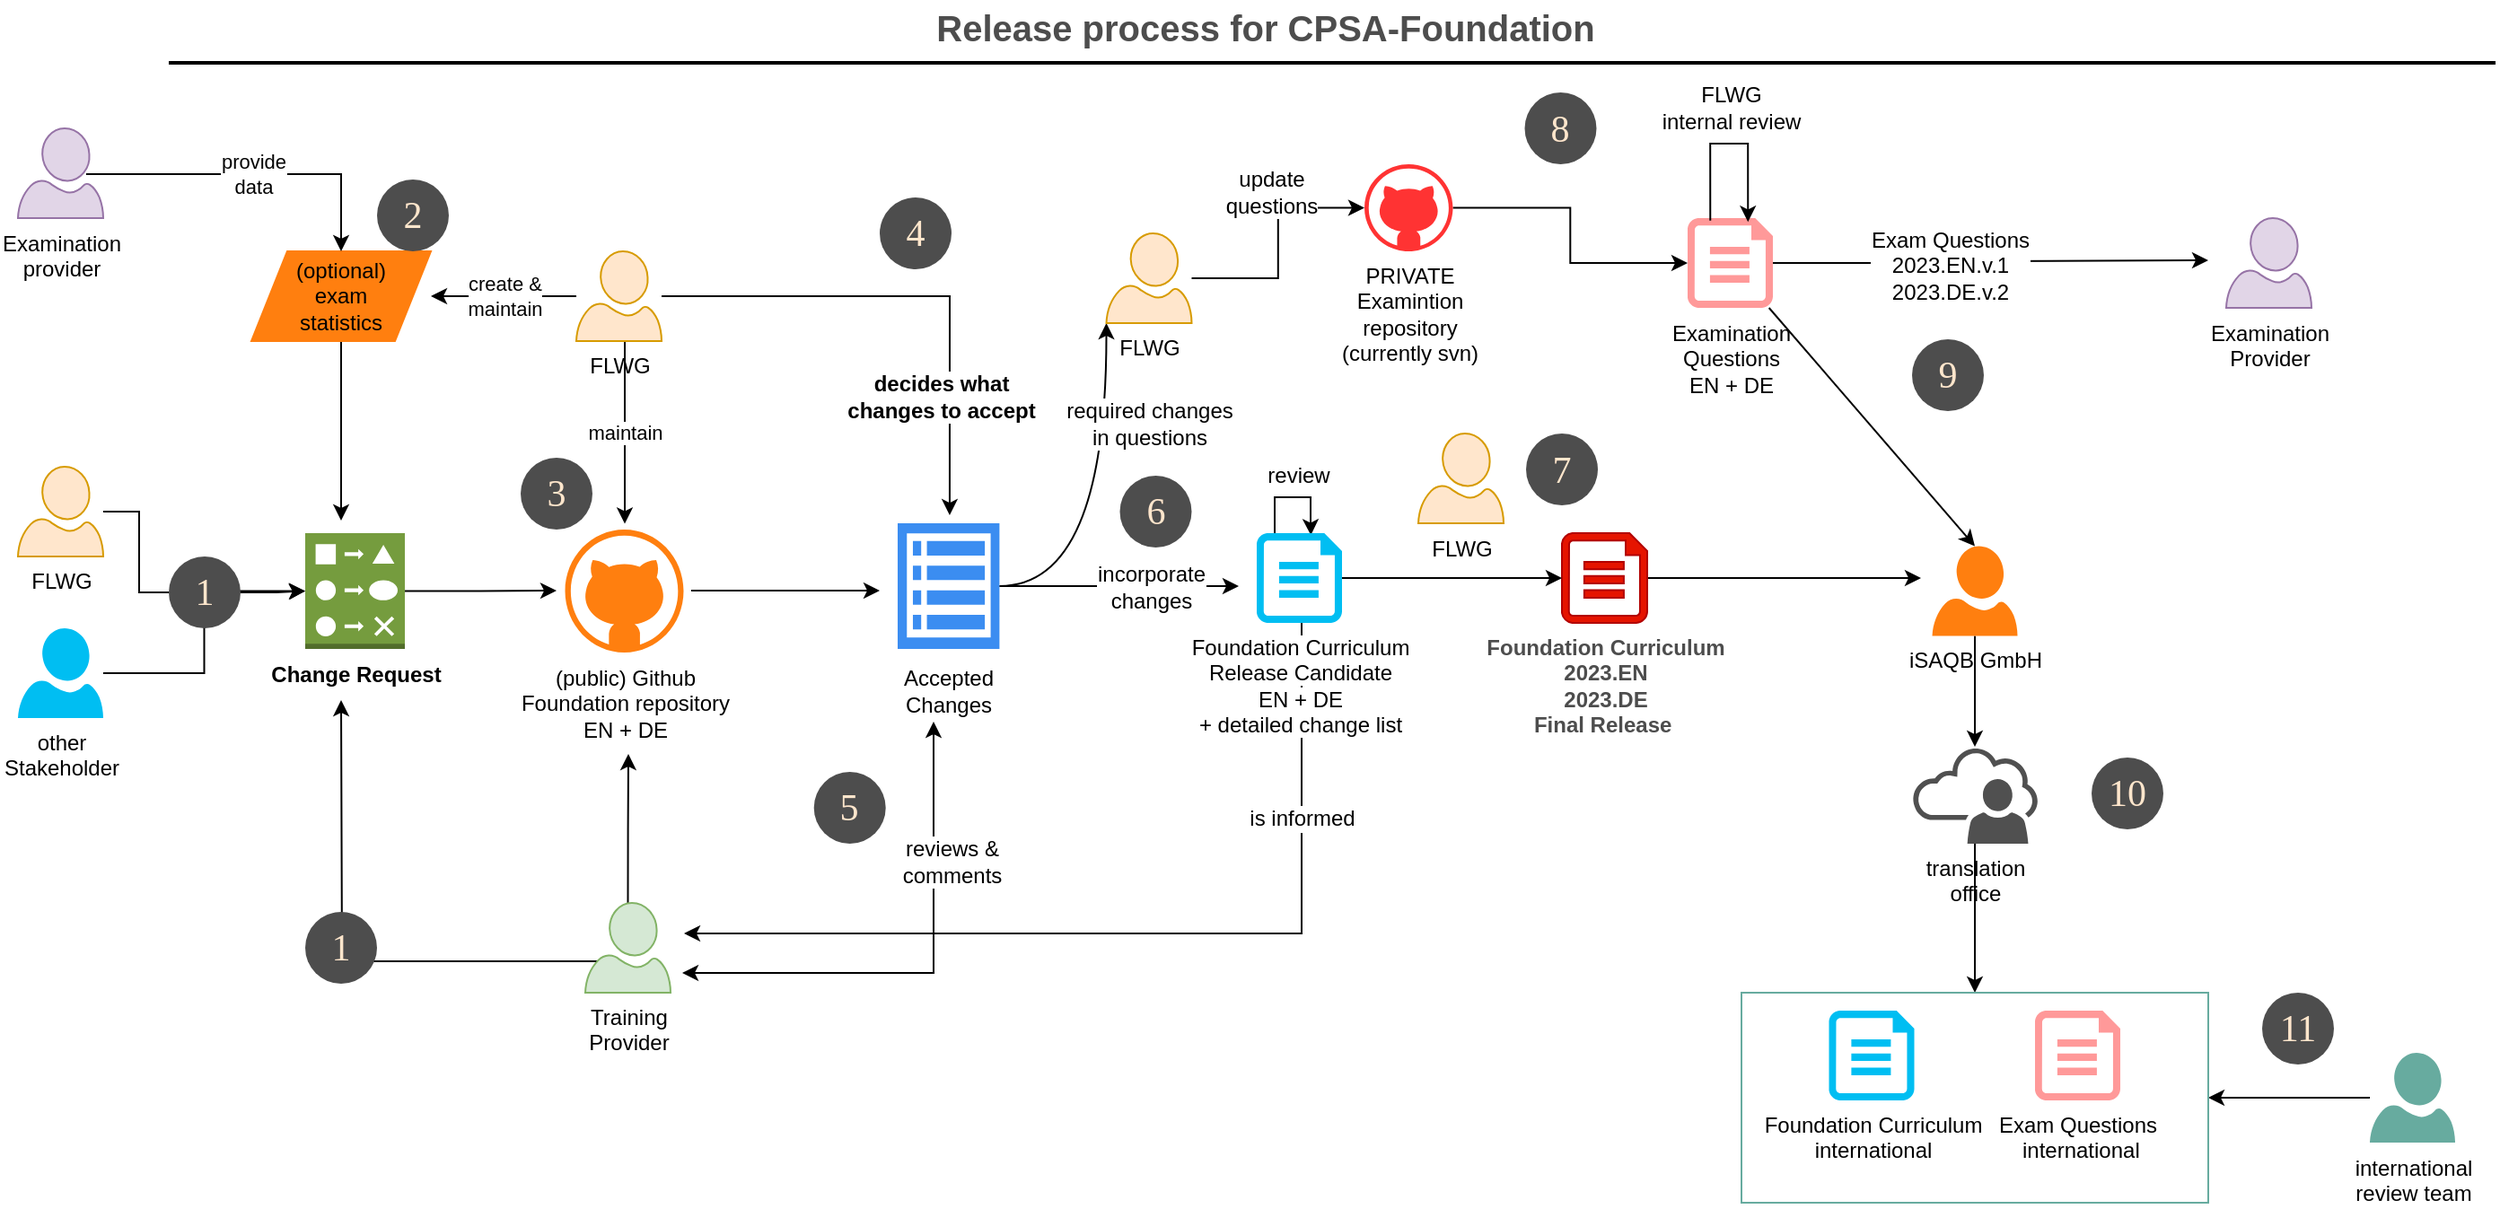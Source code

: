 <mxfile version="16.5.1" type="device"><diagram id="C2fSY1v2SiZeoUbDoYyL" name="foundation-release"><mxGraphModel dx="1170" dy="798" grid="1" gridSize="10" guides="1" tooltips="1" connect="1" arrows="1" fold="1" page="1" pageScale="1" pageWidth="1169" pageHeight="827" math="0" shadow="0"><root><mxCell id="0"/><mxCell id="1" parent="0"/><mxCell id="3ne1QswCM8ZiEu4GHsYG-31" value="Release process for CPSA-Foundation" style="text;html=1;strokeColor=none;fillColor=none;align=center;verticalAlign=middle;whiteSpace=wrap;rounded=0;fontStyle=1;fontSize=20;fontColor=#4D4D4D;" parent="1" vertex="1"><mxGeometry x="320" y="20" width="790" height="30" as="geometry"/></mxCell><mxCell id="3ne1QswCM8ZiEu4GHsYG-32" value="" style="line;strokeWidth=2;html=1;fontSize=20;fontColor=#4D4D4D;" parent="1" vertex="1"><mxGeometry x="104" y="50" width="1296" height="10" as="geometry"/></mxCell><mxCell id="UGmeXezL2jFUD7lVFkoa-6" style="edgeStyle=orthogonalEdgeStyle;rounded=0;orthogonalLoop=1;jettySize=auto;html=1;entryX=0;entryY=0.5;entryDx=0;entryDy=0;entryPerimeter=0;startArrow=none;" parent="1" source="Fkr750S9jg72kn5sVN7_-1" target="UGmeXezL2jFUD7lVFkoa-5" edge="1"><mxGeometry relative="1" as="geometry"/></mxCell><mxCell id="UGmeXezL2jFUD7lVFkoa-1" value="FLWG" style="verticalLabelPosition=bottom;html=1;verticalAlign=top;align=center;strokeColor=#d79b00;fillColor=#ffe6cc;shape=mxgraph.azure.user;" parent="1" vertex="1"><mxGeometry x="20" y="280" width="47.5" height="50" as="geometry"/></mxCell><mxCell id="UGmeXezL2jFUD7lVFkoa-7" style="edgeStyle=orthogonalEdgeStyle;rounded=0;orthogonalLoop=1;jettySize=auto;html=1;" parent="1" source="UGmeXezL2jFUD7lVFkoa-2" target="UGmeXezL2jFUD7lVFkoa-5" edge="1"><mxGeometry relative="1" as="geometry"/></mxCell><mxCell id="UGmeXezL2jFUD7lVFkoa-2" value="other&lt;br&gt;Stakeholder" style="verticalLabelPosition=bottom;html=1;verticalAlign=top;align=center;strokeColor=none;fillColor=#00BEF2;shape=mxgraph.azure.user;" parent="1" vertex="1"><mxGeometry x="20" y="370" width="47.5" height="50" as="geometry"/></mxCell><mxCell id="UGmeXezL2jFUD7lVFkoa-9" style="edgeStyle=orthogonalEdgeStyle;rounded=0;orthogonalLoop=1;jettySize=auto;html=1;" parent="1" source="UGmeXezL2jFUD7lVFkoa-5" edge="1"><mxGeometry relative="1" as="geometry"><mxPoint x="320" y="349" as="targetPoint"/></mxGeometry></mxCell><mxCell id="UGmeXezL2jFUD7lVFkoa-5" value="&lt;b&gt;Change Request&lt;/b&gt;" style="outlineConnect=0;dashed=0;verticalLabelPosition=bottom;verticalAlign=top;align=center;html=1;shape=mxgraph.aws3.change_set;fillColor=#759C3E;gradientColor=none;" parent="1" vertex="1"><mxGeometry x="180" y="317" width="55.5" height="64.5" as="geometry"/></mxCell><mxCell id="UGmeXezL2jFUD7lVFkoa-13" style="edgeStyle=orthogonalEdgeStyle;rounded=0;orthogonalLoop=1;jettySize=auto;html=1;" parent="1" edge="1"><mxGeometry relative="1" as="geometry"><mxPoint x="395" y="349" as="sourcePoint"/><mxPoint x="500" y="349" as="targetPoint"/></mxGeometry></mxCell><mxCell id="UGmeXezL2jFUD7lVFkoa-11" value="maintain" style="edgeStyle=orthogonalEdgeStyle;rounded=0;orthogonalLoop=1;jettySize=auto;html=1;" parent="1" source="UGmeXezL2jFUD7lVFkoa-10" edge="1"><mxGeometry relative="1" as="geometry"><mxPoint x="358" y="311.75" as="targetPoint"/><Array as="points"><mxPoint x="358" y="261"/><mxPoint x="358" y="261"/></Array></mxGeometry></mxCell><mxCell id="UGmeXezL2jFUD7lVFkoa-15" style="edgeStyle=orthogonalEdgeStyle;rounded=0;orthogonalLoop=1;jettySize=auto;html=1;entryX=0.511;entryY=-0.064;entryDx=0;entryDy=0;entryPerimeter=0;" parent="1" source="UGmeXezL2jFUD7lVFkoa-10" target="UGmeXezL2jFUD7lVFkoa-12" edge="1"><mxGeometry relative="1" as="geometry"/></mxCell><mxCell id="UGmeXezL2jFUD7lVFkoa-16" value="&lt;b&gt;decides what&lt;br&gt;changes to accept&lt;/b&gt;" style="text;html=1;align=center;verticalAlign=middle;resizable=0;points=[];;labelBackgroundColor=#ffffff;" parent="UGmeXezL2jFUD7lVFkoa-15" vertex="1" connectable="0"><mxGeometry x="0.556" y="2" relative="1" as="geometry"><mxPoint x="-7" y="-4" as="offset"/></mxGeometry></mxCell><mxCell id="PNYR9OgSrdsrKqx7FiP--3" value="create &amp;amp;&lt;br&gt;maintain" style="edgeStyle=orthogonalEdgeStyle;rounded=0;orthogonalLoop=1;jettySize=auto;html=1;endArrow=classic;endFill=1;strokeColor=#000000;" parent="1" source="UGmeXezL2jFUD7lVFkoa-10" edge="1"><mxGeometry relative="1" as="geometry"><mxPoint x="250" y="185" as="targetPoint"/></mxGeometry></mxCell><mxCell id="UGmeXezL2jFUD7lVFkoa-10" value="FLWG" style="verticalLabelPosition=bottom;html=1;verticalAlign=top;align=center;strokeColor=#d79b00;fillColor=#ffe6cc;shape=mxgraph.azure.user;" parent="1" vertex="1"><mxGeometry x="331" y="160" width="47.5" height="50" as="geometry"/></mxCell><mxCell id="UGmeXezL2jFUD7lVFkoa-26" style="edgeStyle=orthogonalEdgeStyle;rounded=0;orthogonalLoop=1;jettySize=auto;html=1;" parent="1" source="UGmeXezL2jFUD7lVFkoa-12" edge="1"><mxGeometry relative="1" as="geometry"><mxPoint x="700" y="346.5" as="targetPoint"/></mxGeometry></mxCell><mxCell id="UGmeXezL2jFUD7lVFkoa-27" value="incorporate&lt;br&gt;changes" style="text;html=1;align=center;verticalAlign=middle;resizable=0;points=[];;labelBackgroundColor=#ffffff;" parent="UGmeXezL2jFUD7lVFkoa-26" vertex="1" connectable="0"><mxGeometry x="-0.215" y="-1" relative="1" as="geometry"><mxPoint x="31.3" y="-1" as="offset"/></mxGeometry></mxCell><mxCell id="UGmeXezL2jFUD7lVFkoa-31" style="edgeStyle=orthogonalEdgeStyle;orthogonalLoop=1;jettySize=auto;html=1;strokeColor=#000000;curved=1;entryX=0;entryY=1;entryDx=0;entryDy=0;entryPerimeter=0;" parent="1" source="UGmeXezL2jFUD7lVFkoa-12" target="eOjJBs0BcOdtrOVFsF_r-5" edge="1"><mxGeometry relative="1" as="geometry"><mxPoint x="730" y="170" as="targetPoint"/></mxGeometry></mxCell><mxCell id="UGmeXezL2jFUD7lVFkoa-32" value="required changes&lt;br&gt;in questions" style="text;html=1;align=center;verticalAlign=middle;resizable=0;points=[];;labelBackgroundColor=#ffffff;" parent="UGmeXezL2jFUD7lVFkoa-31" vertex="1" connectable="0"><mxGeometry x="0.201" relative="1" as="geometry"><mxPoint x="23.75" y="-26.3" as="offset"/></mxGeometry></mxCell><mxCell id="UGmeXezL2jFUD7lVFkoa-12" value="" style="html=1;aspect=fixed;strokeColor=none;shadow=0;align=center;verticalAlign=top;fillColor=#3B8DF1;shape=mxgraph.gcp2.view_list" parent="1" vertex="1"><mxGeometry x="510" y="311.5" width="56.7" height="70" as="geometry"/></mxCell><mxCell id="UGmeXezL2jFUD7lVFkoa-42" style="edgeStyle=orthogonalEdgeStyle;rounded=0;orthogonalLoop=1;jettySize=auto;html=1;strokeColor=#000000;endArrow=classic;endFill=1;startArrow=classic;startFill=1;" parent="1" edge="1"><mxGeometry relative="1" as="geometry"><mxPoint x="390" y="562" as="targetPoint"/><mxPoint x="530" y="422" as="sourcePoint"/><Array as="points"><mxPoint x="530" y="562"/></Array></mxGeometry></mxCell><mxCell id="eOjJBs0BcOdtrOVFsF_r-4" value="reviews &amp;amp;&lt;br&gt;comments" style="text;html=1;align=center;verticalAlign=middle;resizable=0;points=[];;labelBackgroundColor=#ffffff;" parent="UGmeXezL2jFUD7lVFkoa-42" vertex="1" connectable="0"><mxGeometry x="-0.2" y="1" relative="1" as="geometry"><mxPoint x="9" y="-34" as="offset"/></mxGeometry></mxCell><mxCell id="UGmeXezL2jFUD7lVFkoa-14" value="Accepted&lt;br&gt;Changes" style="text;html=1;align=center;verticalAlign=middle;resizable=0;points=[];;autosize=1;" parent="1" vertex="1"><mxGeometry x="503.35" y="390" width="70" height="30" as="geometry"/></mxCell><mxCell id="UGmeXezL2jFUD7lVFkoa-20" style="edgeStyle=orthogonalEdgeStyle;rounded=0;orthogonalLoop=1;jettySize=auto;html=1;exitX=0.14;exitY=0.65;exitDx=0;exitDy=0;exitPerimeter=0;" parent="1" source="UGmeXezL2jFUD7lVFkoa-21" edge="1"><mxGeometry relative="1" as="geometry"><mxPoint x="200" y="410" as="targetPoint"/></mxGeometry></mxCell><mxCell id="UGmeXezL2jFUD7lVFkoa-22" style="edgeStyle=orthogonalEdgeStyle;rounded=0;orthogonalLoop=1;jettySize=auto;html=1;exitX=0.5;exitY=0;exitDx=0;exitDy=0;exitPerimeter=0;" parent="1" source="UGmeXezL2jFUD7lVFkoa-21" edge="1"><mxGeometry relative="1" as="geometry"><mxPoint x="360" y="440" as="targetPoint"/></mxGeometry></mxCell><mxCell id="UGmeXezL2jFUD7lVFkoa-21" value="Training&lt;br&gt;Provider" style="verticalLabelPosition=bottom;html=1;verticalAlign=top;align=center;strokeColor=#82b366;fillColor=#d5e8d4;shape=mxgraph.azure.user;" parent="1" vertex="1"><mxGeometry x="336.0" y="523" width="47.5" height="50" as="geometry"/></mxCell><mxCell id="PNYR9OgSrdsrKqx7FiP--6" style="rounded=0;orthogonalLoop=1;jettySize=auto;html=1;entryX=0.5;entryY=0;entryDx=0;entryDy=0;entryPerimeter=0;endArrow=classic;endFill=1;strokeColor=#000000;jumpStyle=none;" parent="1" source="UGmeXezL2jFUD7lVFkoa-24" target="PNYR9OgSrdsrKqx7FiP--1" edge="1"><mxGeometry relative="1" as="geometry"/></mxCell><mxCell id="PNYR9OgSrdsrKqx7FiP--25" style="edgeStyle=orthogonalEdgeStyle;rounded=0;jumpStyle=none;orthogonalLoop=1;jettySize=auto;html=1;endArrow=classic;endFill=1;strokeColor=#000000;" parent="1" source="UGmeXezL2jFUD7lVFkoa-24" edge="1"><mxGeometry relative="1" as="geometry"><mxPoint x="1240" y="165" as="targetPoint"/></mxGeometry></mxCell><mxCell id="PNYR9OgSrdsrKqx7FiP--30" value="Exam Questions&lt;br&gt;2023.EN.v.1&lt;br&gt;2023.DE.v.2" style="text;html=1;align=center;verticalAlign=middle;resizable=0;points=[];;labelBackgroundColor=#ffffff;" parent="PNYR9OgSrdsrKqx7FiP--25" vertex="1" connectable="0"><mxGeometry x="-0.196" y="-1" relative="1" as="geometry"><mxPoint as="offset"/></mxGeometry></mxCell><mxCell id="UGmeXezL2jFUD7lVFkoa-24" value="Examination&lt;br&gt;Questions&lt;br&gt;EN + DE" style="verticalLabelPosition=bottom;html=1;verticalAlign=top;align=center;strokeColor=none;fillColor=#FF9999;shape=mxgraph.azure.file;pointerEvents=1;" parent="1" vertex="1"><mxGeometry x="950" y="141.5" width="47.5" height="50" as="geometry"/></mxCell><mxCell id="UGmeXezL2jFUD7lVFkoa-35" style="edgeStyle=orthogonalEdgeStyle;orthogonalLoop=1;jettySize=auto;html=1;strokeColor=#000000;rounded=0;" parent="1" edge="1" source="UGmeXezL2jFUD7lVFkoa-25"><mxGeometry relative="1" as="geometry"><mxPoint x="391" y="540" as="targetPoint"/><mxPoint x="734.75" y="442" as="sourcePoint"/><Array as="points"><mxPoint x="735" y="540"/><mxPoint x="391" y="540"/></Array></mxGeometry></mxCell><mxCell id="UGmeXezL2jFUD7lVFkoa-38" value="is informed" style="text;html=1;align=center;verticalAlign=middle;resizable=0;points=[];;labelBackgroundColor=#ffffff;" parent="UGmeXezL2jFUD7lVFkoa-35" vertex="1" connectable="0"><mxGeometry x="-0.5" y="-2" relative="1" as="geometry"><mxPoint x="1.75" y="-21" as="offset"/></mxGeometry></mxCell><mxCell id="PNYR9OgSrdsrKqx7FiP--18" style="edgeStyle=orthogonalEdgeStyle;rounded=0;jumpStyle=none;orthogonalLoop=1;jettySize=auto;html=1;endArrow=classic;endFill=1;strokeColor=#000000;entryX=0.635;entryY=0.023;entryDx=0;entryDy=0;entryPerimeter=0;" parent="1" source="UGmeXezL2jFUD7lVFkoa-25" target="UGmeXezL2jFUD7lVFkoa-25" edge="1"><mxGeometry relative="1" as="geometry"><mxPoint x="750" y="310" as="targetPoint"/><Array as="points"><mxPoint x="720" y="297"/><mxPoint x="740" y="297"/><mxPoint x="740" y="310"/></Array></mxGeometry></mxCell><mxCell id="PNYR9OgSrdsrKqx7FiP--19" value="review" style="text;html=1;align=center;verticalAlign=middle;resizable=0;points=[];;labelBackgroundColor=#ffffff;" parent="PNYR9OgSrdsrKqx7FiP--18" vertex="1" connectable="0"><mxGeometry x="-0.426" y="2" relative="1" as="geometry"><mxPoint x="14.8" y="-14.52" as="offset"/></mxGeometry></mxCell><mxCell id="PNYR9OgSrdsrKqx7FiP--20" style="edgeStyle=orthogonalEdgeStyle;rounded=0;jumpStyle=none;orthogonalLoop=1;jettySize=auto;html=1;endArrow=classic;endFill=1;strokeColor=#000000;" parent="1" source="PNYR9OgSrdsrKqx7FiP--26" edge="1"><mxGeometry relative="1" as="geometry"><mxPoint x="1080" y="342" as="targetPoint"/></mxGeometry></mxCell><mxCell id="UGmeXezL2jFUD7lVFkoa-25" value="&lt;span style=&quot;background-color: rgb(255 , 255 , 255)&quot;&gt;Foundation Curriculum&lt;br&gt;Release Candidate&lt;br&gt;EN + DE&lt;br&gt;+ detailed change list&lt;/span&gt;" style="verticalLabelPosition=bottom;html=1;verticalAlign=top;align=center;strokeColor=none;fillColor=#00BEF2;shape=mxgraph.azure.file;pointerEvents=1;" parent="1" vertex="1"><mxGeometry x="710" y="317" width="47.5" height="50" as="geometry"/></mxCell><mxCell id="UGmeXezL2jFUD7lVFkoa-29" value="(public) Github&lt;br&gt;Foundation repository&lt;br&gt;EN + DE" style="verticalLabelPosition=bottom;html=1;verticalAlign=top;align=center;strokeColor=none;fillColor=#FF7F0F;shape=mxgraph.azure.github_code;pointerEvents=1;" parent="1" vertex="1"><mxGeometry x="324.75" y="315" width="66" height="68.5" as="geometry"/></mxCell><mxCell id="UGmeXezL2jFUD7lVFkoa-36" style="edgeStyle=orthogonalEdgeStyle;rounded=0;orthogonalLoop=1;jettySize=auto;html=1;strokeColor=#000000;entryX=0;entryY=0.5;entryDx=0;entryDy=0;entryPerimeter=0;" parent="1" source="UGmeXezL2jFUD7lVFkoa-30" target="UGmeXezL2jFUD7lVFkoa-24" edge="1"><mxGeometry relative="1" as="geometry"><mxPoint x="910" y="165.75" as="targetPoint"/></mxGeometry></mxCell><mxCell id="UGmeXezL2jFUD7lVFkoa-30" value="PRIVATE&lt;br&gt;Examintion&lt;br&gt;repository&lt;br&gt;(currently svn)" style="verticalLabelPosition=bottom;html=1;verticalAlign=top;align=center;strokeColor=none;fillColor=#FF3333;shape=mxgraph.azure.github_code;pointerEvents=1;" parent="1" vertex="1"><mxGeometry x="770" y="111.5" width="49.25" height="48.5" as="geometry"/></mxCell><mxCell id="PNYR9OgSrdsrKqx7FiP--14" style="edgeStyle=none;rounded=0;jumpStyle=none;orthogonalLoop=1;jettySize=auto;html=1;entryX=1;entryY=0.5;entryDx=0;entryDy=0;endArrow=classic;endFill=1;strokeColor=#000000;" parent="1" source="UGmeXezL2jFUD7lVFkoa-39" target="PNYR9OgSrdsrKqx7FiP--13" edge="1"><mxGeometry relative="1" as="geometry"/></mxCell><mxCell id="UGmeXezL2jFUD7lVFkoa-39" value="international&lt;br&gt;review team" style="verticalLabelPosition=bottom;html=1;verticalAlign=top;align=center;strokeColor=none;fillColor=#67AB9F;shape=mxgraph.azure.user;" parent="1" vertex="1"><mxGeometry x="1330" y="606.5" width="47.5" height="50" as="geometry"/></mxCell><mxCell id="UGmeXezL2jFUD7lVFkoa-40" style="edgeStyle=orthogonalEdgeStyle;rounded=0;orthogonalLoop=1;jettySize=auto;html=1;strokeColor=#000000;exitX=0.266;exitY=0.027;exitDx=0;exitDy=0;exitPerimeter=0;entryX=0.708;entryY=0.043;entryDx=0;entryDy=0;entryPerimeter=0;" parent="1" source="UGmeXezL2jFUD7lVFkoa-24" target="UGmeXezL2jFUD7lVFkoa-24" edge="1"><mxGeometry relative="1" as="geometry"><Array as="points"><mxPoint x="963" y="100"/><mxPoint x="984" y="100"/></Array></mxGeometry></mxCell><mxCell id="UGmeXezL2jFUD7lVFkoa-41" value="FLWG&lt;br&gt;internal review" style="text;html=1;align=center;verticalAlign=middle;resizable=0;points=[];;labelBackgroundColor=#ffffff;" parent="UGmeXezL2jFUD7lVFkoa-40" vertex="1" connectable="0"><mxGeometry x="-0.55" y="2" relative="1" as="geometry"><mxPoint x="12.75" y="-39" as="offset"/></mxGeometry></mxCell><mxCell id="PNYR9OgSrdsrKqx7FiP--10" style="edgeStyle=none;rounded=0;jumpStyle=none;orthogonalLoop=1;jettySize=auto;html=1;endArrow=classic;endFill=1;strokeColor=#000000;" parent="1" source="PNYR9OgSrdsrKqx7FiP--1" target="PNYR9OgSrdsrKqx7FiP--9" edge="1"><mxGeometry relative="1" as="geometry"/></mxCell><mxCell id="PNYR9OgSrdsrKqx7FiP--1" value="iSAQB GmbH&lt;br&gt;" style="verticalLabelPosition=bottom;html=1;verticalAlign=top;align=center;strokeColor=none;fillColor=#FF7F0F;shape=mxgraph.azure.user;" parent="1" vertex="1"><mxGeometry x="1086.25" y="324.25" width="47.5" height="50" as="geometry"/></mxCell><mxCell id="PNYR9OgSrdsrKqx7FiP--4" style="edgeStyle=orthogonalEdgeStyle;rounded=0;orthogonalLoop=1;jettySize=auto;html=1;endArrow=classic;endFill=1;strokeColor=#000000;" parent="1" source="PNYR9OgSrdsrKqx7FiP--2" edge="1"><mxGeometry relative="1" as="geometry"><mxPoint x="200" y="310" as="targetPoint"/></mxGeometry></mxCell><mxCell id="PNYR9OgSrdsrKqx7FiP--2" value="(optional)&lt;br&gt;exam&lt;br&gt;statistics" style="shape=parallelogram;perimeter=parallelogramPerimeter;whiteSpace=wrap;html=1;dashed=0;strokeColor=#FF7F0F;fillColor=#FF7F0F;" parent="1" vertex="1"><mxGeometry x="150" y="160" width="100" height="50" as="geometry"/></mxCell><mxCell id="PNYR9OgSrdsrKqx7FiP--7" value="Foundation Curriculum&lt;br&gt;international" style="verticalLabelPosition=bottom;html=1;verticalAlign=top;align=center;strokeColor=none;fillColor=#00BEF2;shape=mxgraph.azure.file;pointerEvents=1;" parent="1" vertex="1"><mxGeometry x="1028.75" y="583" width="47.5" height="50" as="geometry"/></mxCell><mxCell id="PNYR9OgSrdsrKqx7FiP--8" value="Exam&amp;nbsp;Questions&lt;br&gt;&amp;nbsp;international" style="verticalLabelPosition=bottom;html=1;verticalAlign=top;align=center;strokeColor=none;fillColor=#FF9999;shape=mxgraph.azure.file;pointerEvents=1;" parent="1" vertex="1"><mxGeometry x="1143.5" y="583" width="47.5" height="50" as="geometry"/></mxCell><mxCell id="PNYR9OgSrdsrKqx7FiP--15" style="edgeStyle=none;rounded=0;jumpStyle=none;orthogonalLoop=1;jettySize=auto;html=1;endArrow=classic;endFill=1;strokeColor=#000000;" parent="1" source="PNYR9OgSrdsrKqx7FiP--9" target="PNYR9OgSrdsrKqx7FiP--13" edge="1"><mxGeometry relative="1" as="geometry"><mxPoint x="1110" y="550" as="sourcePoint"/></mxGeometry></mxCell><mxCell id="PNYR9OgSrdsrKqx7FiP--9" value="translation&lt;br&gt;office" style="pointerEvents=1;shadow=0;dashed=0;html=1;strokeColor=none;fillColor=#505050;labelPosition=center;verticalLabelPosition=bottom;outlineConnect=0;verticalAlign=top;align=center;shape=mxgraph.office.clouds.online_user;" parent="1" vertex="1"><mxGeometry x="1075" y="436" width="70" height="54" as="geometry"/></mxCell><mxCell id="PNYR9OgSrdsrKqx7FiP--13" value="" style="rounded=0;whiteSpace=wrap;html=1;strokeColor=#67AB9F;fillColor=none;" parent="1" vertex="1"><mxGeometry x="980" y="573" width="260" height="117" as="geometry"/></mxCell><mxCell id="PNYR9OgSrdsrKqx7FiP--21" value="Examination&lt;br&gt;Provider" style="verticalLabelPosition=bottom;html=1;verticalAlign=top;align=center;strokeColor=#9673a6;fillColor=#e1d5e7;shape=mxgraph.azure.user;" parent="1" vertex="1"><mxGeometry x="1250" y="141.5" width="47.5" height="50" as="geometry"/></mxCell><mxCell id="PNYR9OgSrdsrKqx7FiP--26" value="&lt;font color=&quot;#4d4d4d&quot;&gt;&lt;b&gt;Foundation Curriculum&lt;br&gt;2023.EN&lt;br&gt;2023.DE&lt;br&gt;Final Release&amp;nbsp;&lt;/b&gt;&lt;/font&gt;" style="verticalLabelPosition=bottom;html=1;verticalAlign=top;align=center;strokeColor=#B20000;fillColor=#e51400;shape=mxgraph.azure.file;pointerEvents=1;fontColor=#ffffff;" parent="1" vertex="1"><mxGeometry x="880" y="317" width="47.5" height="50" as="geometry"/></mxCell><mxCell id="PNYR9OgSrdsrKqx7FiP--27" style="edgeStyle=orthogonalEdgeStyle;rounded=0;jumpStyle=none;orthogonalLoop=1;jettySize=auto;html=1;endArrow=classic;endFill=1;strokeColor=#000000;" parent="1" source="UGmeXezL2jFUD7lVFkoa-25" target="PNYR9OgSrdsrKqx7FiP--26" edge="1"><mxGeometry relative="1" as="geometry"><mxPoint x="1080" y="342" as="targetPoint"/><mxPoint x="757.5" y="342" as="sourcePoint"/></mxGeometry></mxCell><mxCell id="Fkr750S9jg72kn5sVN7_-2" value="&lt;font face=&quot;Verdana&quot; style=&quot;font-size: 21px&quot; color=&quot;#ffe6cc&quot;&gt;2&lt;/font&gt;" style="ellipse;whiteSpace=wrap;html=1;aspect=fixed;strokeColor=none;fillColor=#4D4D4D;gradientColor=none;" parent="1" vertex="1"><mxGeometry x="220" y="120" width="40" height="40" as="geometry"/></mxCell><mxCell id="Fkr750S9jg72kn5sVN7_-3" value="&lt;font face=&quot;Verdana&quot; style=&quot;font-size: 21px&quot; color=&quot;#ffe6cc&quot;&gt;3&lt;/font&gt;" style="ellipse;whiteSpace=wrap;html=1;aspect=fixed;strokeColor=none;fillColor=#4D4D4D;gradientColor=none;" parent="1" vertex="1"><mxGeometry x="300" y="275" width="40" height="40" as="geometry"/></mxCell><mxCell id="Fkr750S9jg72kn5sVN7_-4" value="&lt;font face=&quot;Verdana&quot; style=&quot;font-size: 21px&quot; color=&quot;#ffe6cc&quot;&gt;4&lt;/font&gt;" style="ellipse;whiteSpace=wrap;html=1;aspect=fixed;strokeColor=none;fillColor=#4D4D4D;gradientColor=none;" parent="1" vertex="1"><mxGeometry x="500" y="130" width="40" height="40" as="geometry"/></mxCell><mxCell id="Fkr750S9jg72kn5sVN7_-5" value="&lt;font face=&quot;Verdana&quot; style=&quot;font-size: 21px&quot; color=&quot;#ffe6cc&quot;&gt;5&lt;/font&gt;" style="ellipse;whiteSpace=wrap;html=1;aspect=fixed;strokeColor=none;fillColor=#4D4D4D;gradientColor=none;" parent="1" vertex="1"><mxGeometry x="463.35" y="450" width="40" height="40" as="geometry"/></mxCell><mxCell id="Fkr750S9jg72kn5sVN7_-6" value="&lt;font face=&quot;Verdana&quot; style=&quot;font-size: 21px&quot; color=&quot;#ffe6cc&quot;&gt;6&lt;/font&gt;" style="ellipse;whiteSpace=wrap;html=1;aspect=fixed;strokeColor=none;fillColor=#4D4D4D;gradientColor=none;" parent="1" vertex="1"><mxGeometry x="633.75" y="285" width="40" height="40" as="geometry"/></mxCell><mxCell id="Fkr750S9jg72kn5sVN7_-7" value="&lt;font face=&quot;Verdana&quot; style=&quot;font-size: 21px&quot; color=&quot;#ffe6cc&quot;&gt;7&lt;/font&gt;" style="ellipse;whiteSpace=wrap;html=1;aspect=fixed;strokeColor=none;fillColor=#4D4D4D;gradientColor=none;" parent="1" vertex="1"><mxGeometry x="860" y="261.5" width="40" height="40" as="geometry"/></mxCell><mxCell id="Fkr750S9jg72kn5sVN7_-8" value="&lt;font face=&quot;Verdana&quot; style=&quot;font-size: 21px&quot; color=&quot;#ffe6cc&quot;&gt;8&lt;/font&gt;" style="ellipse;whiteSpace=wrap;html=1;aspect=fixed;strokeColor=none;fillColor=#4D4D4D;gradientColor=none;" parent="1" vertex="1"><mxGeometry x="859.25" y="71.5" width="40" height="40" as="geometry"/></mxCell><mxCell id="Fkr750S9jg72kn5sVN7_-9" value="&lt;font face=&quot;Verdana&quot; style=&quot;font-size: 21px&quot; color=&quot;#ffe6cc&quot;&gt;9&lt;/font&gt;" style="ellipse;whiteSpace=wrap;html=1;aspect=fixed;strokeColor=none;fillColor=#4D4D4D;gradientColor=none;" parent="1" vertex="1"><mxGeometry x="1075" y="209" width="40" height="40" as="geometry"/></mxCell><mxCell id="eOjJBs0BcOdtrOVFsF_r-2" value="Examination&lt;br&gt;provider" style="verticalLabelPosition=bottom;html=1;verticalAlign=top;align=center;strokeColor=#9673a6;fillColor=#e1d5e7;shape=mxgraph.azure.user;" parent="1" vertex="1"><mxGeometry x="20" y="91.5" width="47.5" height="50" as="geometry"/></mxCell><mxCell id="eOjJBs0BcOdtrOVFsF_r-3" value="provide&lt;br&gt;data" style="edgeStyle=orthogonalEdgeStyle;rounded=0;orthogonalLoop=1;jettySize=auto;html=1;endArrow=classic;endFill=1;strokeColor=#000000;exitX=0.8;exitY=0.51;exitDx=0;exitDy=0;exitPerimeter=0;entryX=0.5;entryY=0;entryDx=0;entryDy=0;" parent="1" source="eOjJBs0BcOdtrOVFsF_r-2" target="PNYR9OgSrdsrKqx7FiP--2" edge="1"><mxGeometry relative="1" as="geometry"><mxPoint x="200" y="100" as="targetPoint"/><mxPoint x="344" y="195" as="sourcePoint"/></mxGeometry></mxCell><mxCell id="eOjJBs0BcOdtrOVFsF_r-8" style="edgeStyle=orthogonalEdgeStyle;rounded=0;orthogonalLoop=1;jettySize=auto;html=1;entryX=0;entryY=0.5;entryDx=0;entryDy=0;entryPerimeter=0;" parent="1" source="eOjJBs0BcOdtrOVFsF_r-5" target="UGmeXezL2jFUD7lVFkoa-30" edge="1"><mxGeometry relative="1" as="geometry"/></mxCell><mxCell id="eOjJBs0BcOdtrOVFsF_r-9" value="update&lt;br&gt;questions" style="text;html=1;align=center;verticalAlign=middle;resizable=0;points=[];;labelBackgroundColor=#ffffff;" parent="eOjJBs0BcOdtrOVFsF_r-8" vertex="1" connectable="0"><mxGeometry x="0.221" relative="1" as="geometry"><mxPoint x="-4" y="-13.75" as="offset"/></mxGeometry></mxCell><mxCell id="eOjJBs0BcOdtrOVFsF_r-5" value="FLWG" style="verticalLabelPosition=bottom;html=1;verticalAlign=top;align=center;strokeColor=#d79b00;fillColor=#ffe6cc;shape=mxgraph.azure.user;" parent="1" vertex="1"><mxGeometry x="626.25" y="150" width="47.5" height="50" as="geometry"/></mxCell><mxCell id="eOjJBs0BcOdtrOVFsF_r-12" value="FLWG" style="verticalLabelPosition=bottom;html=1;verticalAlign=top;align=center;strokeColor=#d79b00;fillColor=#ffe6cc;shape=mxgraph.azure.user;" parent="1" vertex="1"><mxGeometry x="800" y="261.5" width="47.5" height="50" as="geometry"/></mxCell><mxCell id="dIBMyUsQBQhoCb8KFbuW-2" value="&lt;font face=&quot;Verdana&quot; style=&quot;font-size: 21px&quot; color=&quot;#ffe6cc&quot;&gt;10&lt;/font&gt;" style="ellipse;whiteSpace=wrap;html=1;aspect=fixed;strokeColor=none;fillColor=#4D4D4D;gradientColor=none;" parent="1" vertex="1"><mxGeometry x="1175" y="442" width="40" height="40" as="geometry"/></mxCell><mxCell id="dIBMyUsQBQhoCb8KFbuW-3" value="&lt;font face=&quot;Verdana&quot; style=&quot;font-size: 21px&quot; color=&quot;#ffe6cc&quot;&gt;11&lt;/font&gt;" style="ellipse;whiteSpace=wrap;html=1;aspect=fixed;strokeColor=none;fillColor=#4D4D4D;gradientColor=none;" parent="1" vertex="1"><mxGeometry x="1270" y="573" width="40" height="40" as="geometry"/></mxCell><mxCell id="UAgMAWaMpDIjskdUhRkm-1" value="&lt;font face=&quot;Verdana&quot; style=&quot;font-size: 21px&quot; color=&quot;#ffe6cc&quot;&gt;1&lt;/font&gt;" style="ellipse;whiteSpace=wrap;html=1;aspect=fixed;strokeColor=none;fillColor=#4D4D4D;gradientColor=none;" vertex="1" parent="1"><mxGeometry x="180" y="528" width="40" height="40" as="geometry"/></mxCell><mxCell id="Fkr750S9jg72kn5sVN7_-1" value="&lt;font face=&quot;Verdana&quot; style=&quot;font-size: 21px&quot; color=&quot;#ffe6cc&quot;&gt;1&lt;/font&gt;" style="ellipse;whiteSpace=wrap;html=1;aspect=fixed;strokeColor=none;fillColor=#4D4D4D;gradientColor=none;" parent="1" vertex="1"><mxGeometry x="104" y="330" width="40" height="40" as="geometry"/></mxCell><mxCell id="UAgMAWaMpDIjskdUhRkm-2" value="" style="edgeStyle=orthogonalEdgeStyle;rounded=0;orthogonalLoop=1;jettySize=auto;html=1;entryX=0;entryY=0.5;entryDx=0;entryDy=0;entryPerimeter=0;endArrow=none;" edge="1" parent="1" source="UGmeXezL2jFUD7lVFkoa-1" target="Fkr750S9jg72kn5sVN7_-1"><mxGeometry relative="1" as="geometry"><mxPoint x="67.5" y="305.04" as="sourcePoint"/><mxPoint x="180" y="349.25" as="targetPoint"/></mxGeometry></mxCell></root></mxGraphModel></diagram></mxfile>